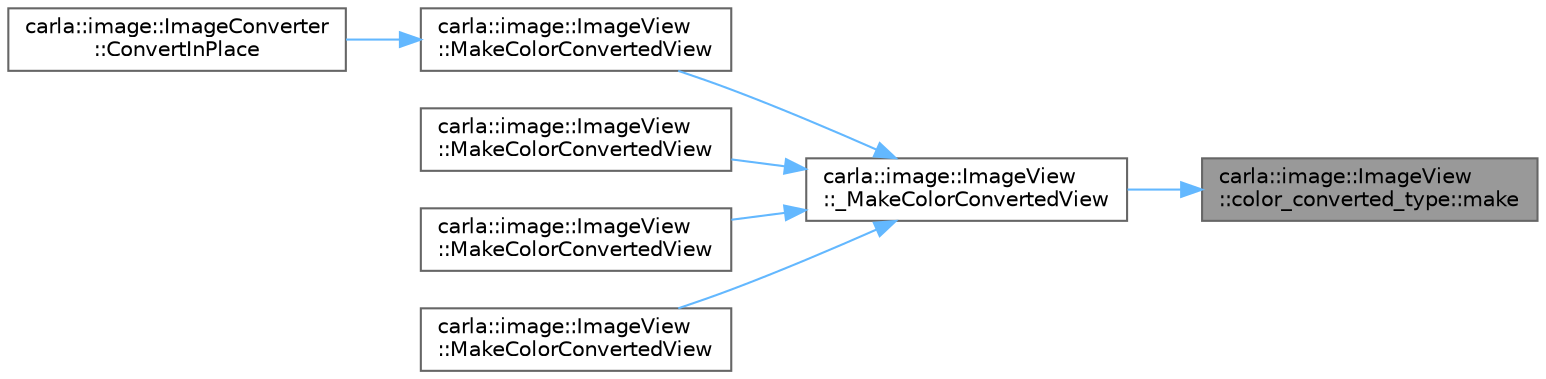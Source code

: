 digraph "carla::image::ImageView::color_converted_type::make"
{
 // INTERACTIVE_SVG=YES
 // LATEX_PDF_SIZE
  bgcolor="transparent";
  edge [fontname=Helvetica,fontsize=10,labelfontname=Helvetica,labelfontsize=10];
  node [fontname=Helvetica,fontsize=10,shape=box,height=0.2,width=0.4];
  rankdir="RL";
  Node1 [id="Node000001",label="carla::image::ImageView\l::color_converted_type::make",height=0.2,width=0.4,color="gray40", fillcolor="grey60", style="filled", fontcolor="black",tooltip=" "];
  Node1 -> Node2 [id="edge1_Node000001_Node000002",dir="back",color="steelblue1",style="solid",tooltip=" "];
  Node2 [id="Node000002",label="carla::image::ImageView\l::_MakeColorConvertedView",height=0.2,width=0.4,color="grey40", fillcolor="white", style="filled",URL="$d3/dcd/classcarla_1_1image_1_1ImageView.html#af0354a548882b4df7f71af15ef187569",tooltip=" "];
  Node2 -> Node3 [id="edge2_Node000002_Node000003",dir="back",color="steelblue1",style="solid",tooltip=" "];
  Node3 [id="Node000003",label="carla::image::ImageView\l::MakeColorConvertedView",height=0.2,width=0.4,color="grey40", fillcolor="white", style="filled",URL="$d3/dcd/classcarla_1_1image_1_1ImageView.html#a8a298b661be31497eca9336b5bf60221",tooltip=" "];
  Node3 -> Node4 [id="edge3_Node000003_Node000004",dir="back",color="steelblue1",style="solid",tooltip=" "];
  Node4 [id="Node000004",label="carla::image::ImageConverter\l::ConvertInPlace",height=0.2,width=0.4,color="grey40", fillcolor="white", style="filled",URL="$d5/d0f/classcarla_1_1image_1_1ImageConverter.html#a54284a483f316b7d208f42fc77caabf1",tooltip=" "];
  Node2 -> Node5 [id="edge4_Node000002_Node000005",dir="back",color="steelblue1",style="solid",tooltip=" "];
  Node5 [id="Node000005",label="carla::image::ImageView\l::MakeColorConvertedView",height=0.2,width=0.4,color="grey40", fillcolor="white", style="filled",URL="$d3/dcd/classcarla_1_1image_1_1ImageView.html#abea9cb5b8cac16ff252d97b6b0acf527",tooltip=" "];
  Node2 -> Node6 [id="edge5_Node000002_Node000006",dir="back",color="steelblue1",style="solid",tooltip=" "];
  Node6 [id="Node000006",label="carla::image::ImageView\l::MakeColorConvertedView",height=0.2,width=0.4,color="grey40", fillcolor="white", style="filled",URL="$d3/dcd/classcarla_1_1image_1_1ImageView.html#abf6ade613e89ce63938047b2283d30c1",tooltip=" "];
  Node2 -> Node7 [id="edge6_Node000002_Node000007",dir="back",color="steelblue1",style="solid",tooltip=" "];
  Node7 [id="Node000007",label="carla::image::ImageView\l::MakeColorConvertedView",height=0.2,width=0.4,color="grey40", fillcolor="white", style="filled",URL="$d3/dcd/classcarla_1_1image_1_1ImageView.html#a92141fae824245079805fb0359663fa6",tooltip=" "];
}
